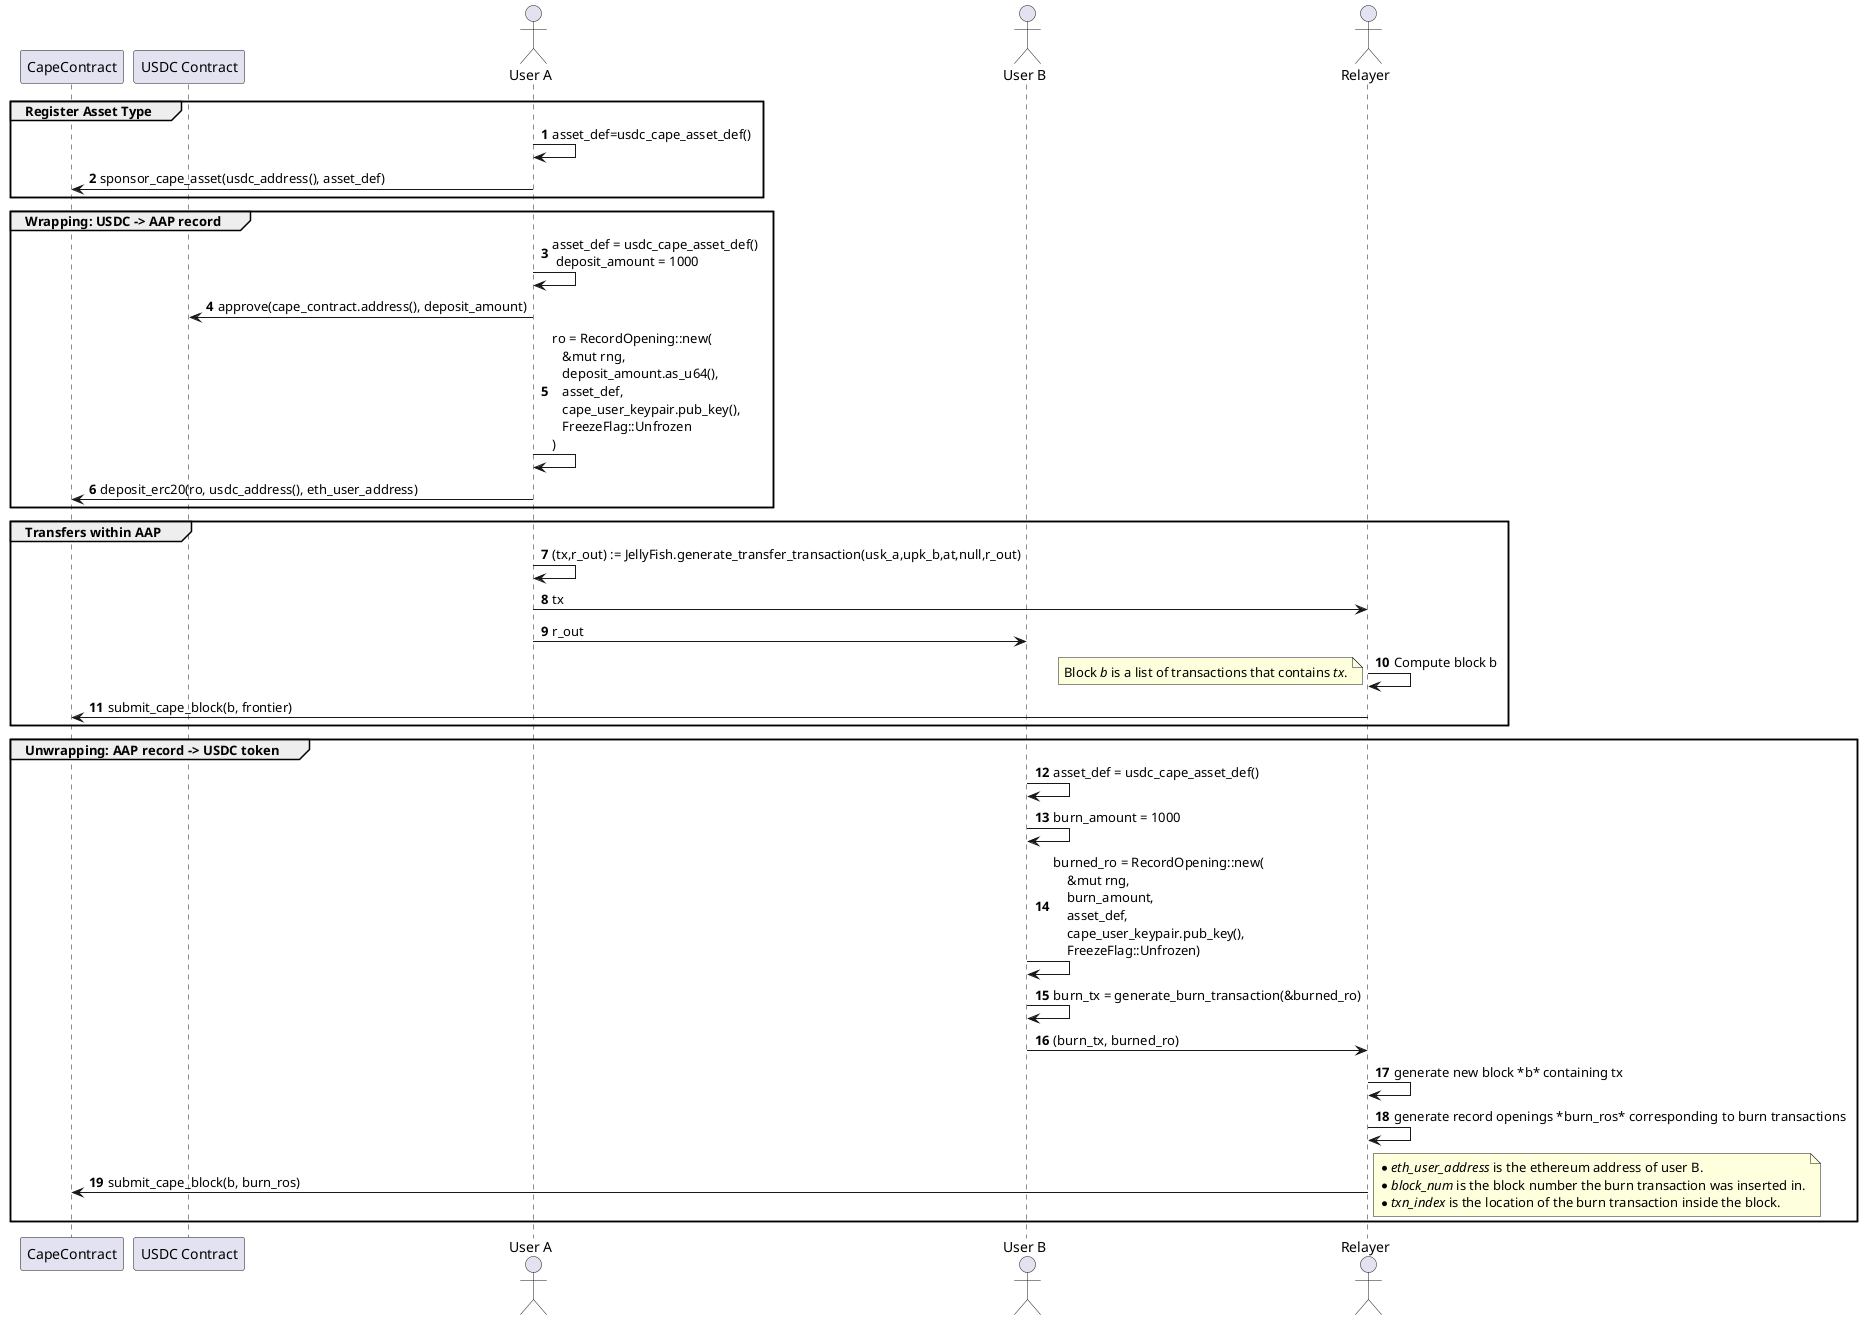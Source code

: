 @startuml
autonumber
participant "CapeContract" as CapeContract
participant "USDC Contract" as USDC
actor       "User A" as A
actor       "User B" as B
actor       "Relayer" as R

group Register Asset Type
A -> A: asset_def=usdc_cape_asset_def()
A -> CapeContract: sponsor_cape_asset(usdc_address(), asset_def)

end group

group Wrapping: USDC -> AAP record

A -> A: asset_def = usdc_cape_asset_def() \n deposit_amount = 1000
A -> USDC: approve(cape_contract.address(), deposit_amount)
A -> A: ro = RecordOpening::new( \n   &mut rng, \n   deposit_amount.as_u64(), \n   asset_def,\n   cape_user_keypair.pub_key(),\n   FreezeFlag::Unfrozen \n)
A -> CapeContract: deposit_erc20(ro, usdc_address(), eth_user_address)
end

group Transfers within AAP

A -> A: (tx,r_out) := JellyFish.generate_transfer_transaction(usk_a,upk_b,at,null,r_out)
A -> R: tx
A -> B: r_out
R -> R: Compute block b
note left
Block <i>b</i> is a list of transactions that contains <i>tx</i>.
end note


R -> CapeContract: submit_cape_block(b, frontier)
end group

group Unwrapping: AAP record -> USDC token
 B -> B: asset_def = usdc_cape_asset_def()
 B -> B: burn_amount = 1000
 B -> B: burned_ro = RecordOpening::new( \n    &mut rng, \n    burn_amount,\n    asset_def, \n    cape_user_keypair.pub_key(),\n    FreezeFlag::Unfrozen)
 B -> B: burn_tx = generate_burn_transaction(&burned_ro)
 B -> R: (burn_tx, burned_ro)
 R -> R: generate new block *b* containing tx
 R -> R: generate record openings *burn_ros* corresponding to burn transactions
 R -> CapeContract: submit_cape_block(b, burn_ros)
 note right
 * <i>eth_user_address</i> is the ethereum address of user B.
 * <i>block_num</i> is the block number the burn transaction was inserted in.
 * <i>txn_index</i> is the location of the burn transaction inside the block.
 end note
end
@enduml
